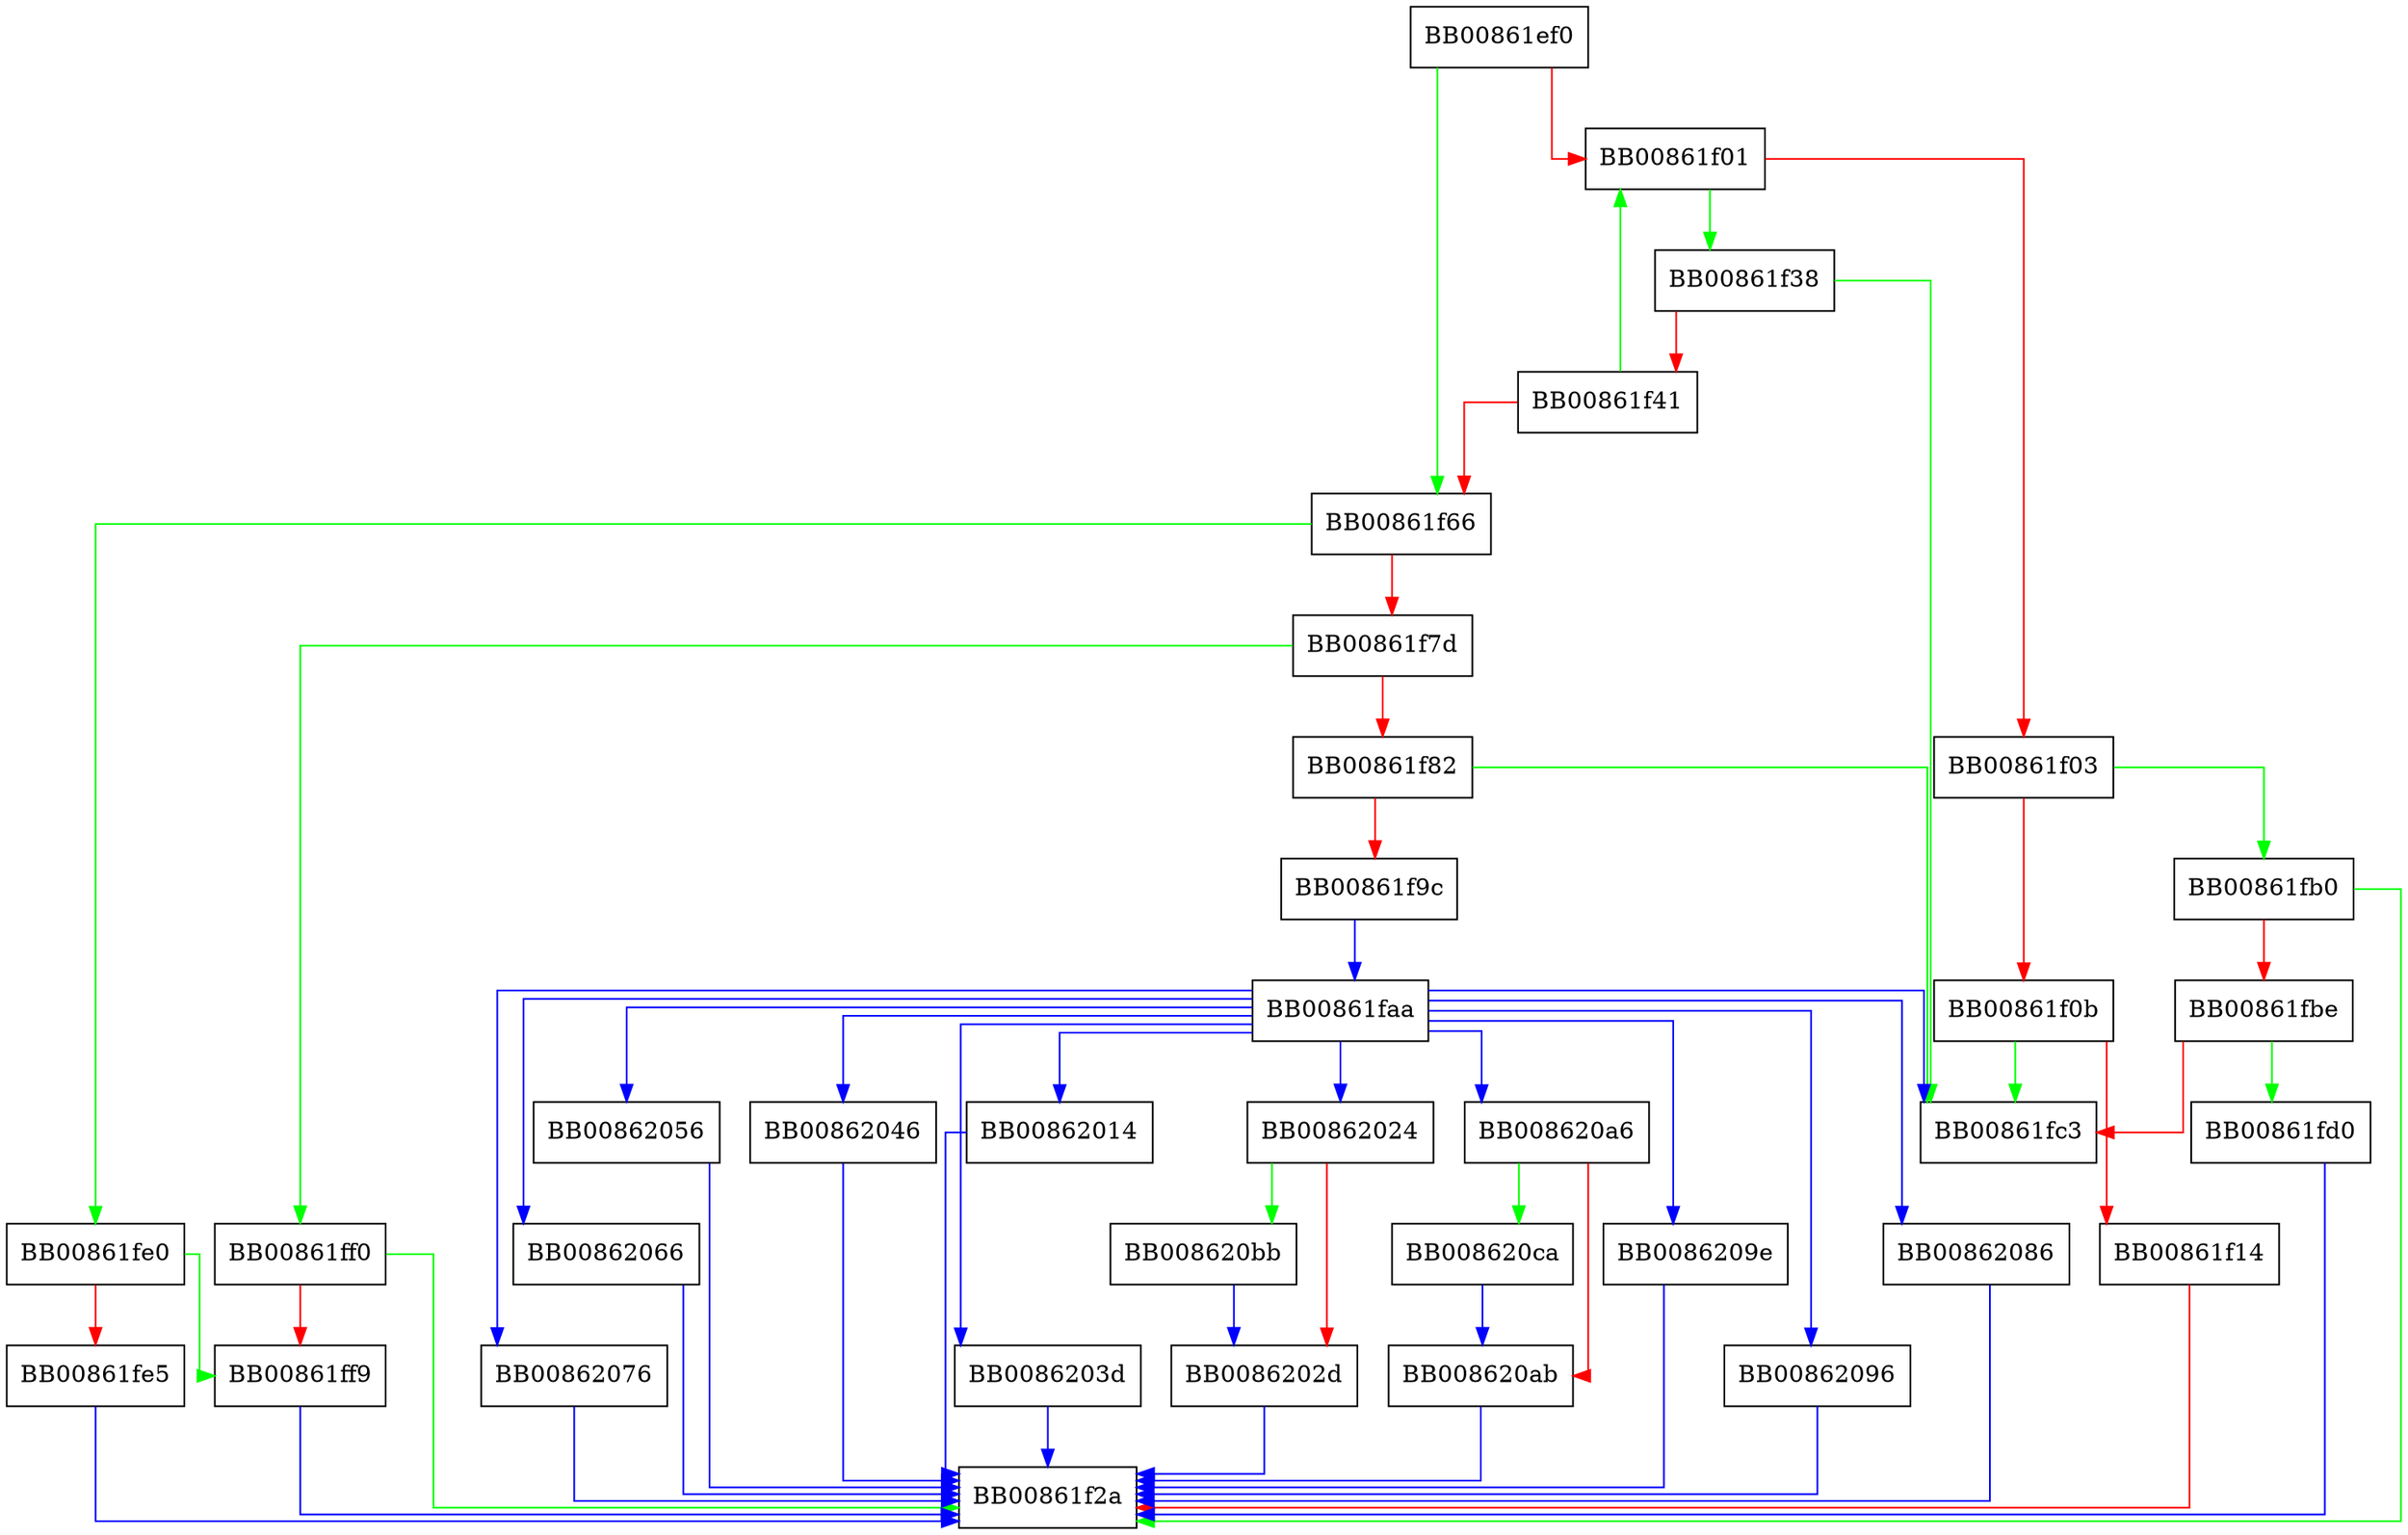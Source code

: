 digraph plural_eval {
  node [shape="box"];
  graph [splines=ortho];
  BB00861ef0 -> BB00861f66 [color="green"];
  BB00861ef0 -> BB00861f01 [color="red"];
  BB00861f01 -> BB00861f38 [color="green"];
  BB00861f01 -> BB00861f03 [color="red"];
  BB00861f03 -> BB00861fb0 [color="green"];
  BB00861f03 -> BB00861f0b [color="red"];
  BB00861f0b -> BB00861fc3 [color="green"];
  BB00861f0b -> BB00861f14 [color="red"];
  BB00861f14 -> BB00861f2a [color="red"];
  BB00861f38 -> BB00861fc3 [color="green"];
  BB00861f38 -> BB00861f41 [color="red"];
  BB00861f41 -> BB00861f01 [color="green"];
  BB00861f41 -> BB00861f66 [color="red"];
  BB00861f66 -> BB00861fe0 [color="green"];
  BB00861f66 -> BB00861f7d [color="red"];
  BB00861f7d -> BB00861ff0 [color="green"];
  BB00861f7d -> BB00861f82 [color="red"];
  BB00861f82 -> BB00861fc3 [color="green"];
  BB00861f82 -> BB00861f9c [color="red"];
  BB00861f9c -> BB00861faa [color="blue"];
  BB00861faa -> BB0086203d [color="blue"];
  BB00861faa -> BB00862024 [color="blue"];
  BB00861faa -> BB008620a6 [color="blue"];
  BB00861faa -> BB0086209e [color="blue"];
  BB00861faa -> BB00862096 [color="blue"];
  BB00861faa -> BB00862086 [color="blue"];
  BB00861faa -> BB00862076 [color="blue"];
  BB00861faa -> BB00862066 [color="blue"];
  BB00861faa -> BB00862056 [color="blue"];
  BB00861faa -> BB00862046 [color="blue"];
  BB00861faa -> BB00862014 [color="blue"];
  BB00861faa -> BB00861fc3 [color="blue"];
  BB00861fb0 -> BB00861f2a [color="green"];
  BB00861fb0 -> BB00861fbe [color="red"];
  BB00861fbe -> BB00861fd0 [color="green"];
  BB00861fbe -> BB00861fc3 [color="red"];
  BB00861fd0 -> BB00861f2a [color="blue"];
  BB00861fe0 -> BB00861ff9 [color="green"];
  BB00861fe0 -> BB00861fe5 [color="red"];
  BB00861fe5 -> BB00861f2a [color="blue"];
  BB00861ff0 -> BB00861f2a [color="green"];
  BB00861ff0 -> BB00861ff9 [color="red"];
  BB00861ff9 -> BB00861f2a [color="blue"];
  BB00862014 -> BB00861f2a [color="blue"];
  BB00862024 -> BB008620bb [color="green"];
  BB00862024 -> BB0086202d [color="red"];
  BB0086202d -> BB00861f2a [color="blue"];
  BB0086203d -> BB00861f2a [color="blue"];
  BB00862046 -> BB00861f2a [color="blue"];
  BB00862056 -> BB00861f2a [color="blue"];
  BB00862066 -> BB00861f2a [color="blue"];
  BB00862076 -> BB00861f2a [color="blue"];
  BB00862086 -> BB00861f2a [color="blue"];
  BB00862096 -> BB00861f2a [color="blue"];
  BB0086209e -> BB00861f2a [color="blue"];
  BB008620a6 -> BB008620ca [color="green"];
  BB008620a6 -> BB008620ab [color="red"];
  BB008620ab -> BB00861f2a [color="blue"];
  BB008620bb -> BB0086202d [color="blue"];
  BB008620ca -> BB008620ab [color="blue"];
}